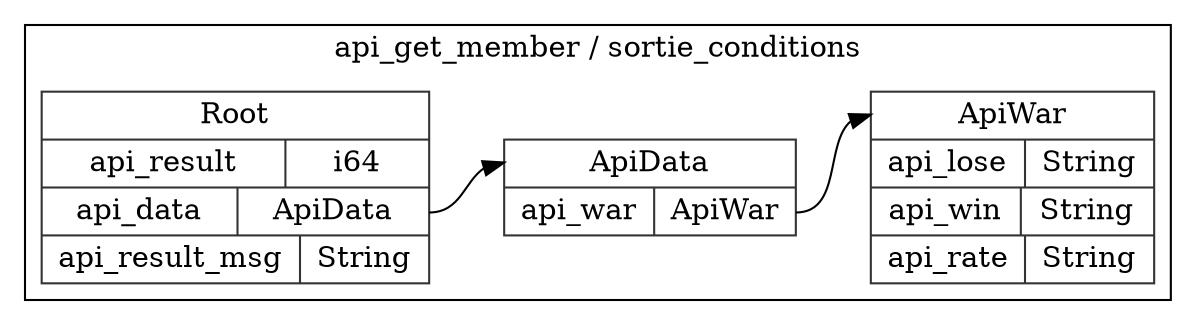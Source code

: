 digraph {
  rankdir=LR;
  subgraph cluster_0 {
    label="api_get_member / sortie_conditions";
    node [style="filled", color=white, style="solid", color=gray20];
    api_get_member__sortie_conditions__Root [label="<Root> Root  | { api_result | <api_result> i64 } | { api_data | <api_data> ApiData } | { api_result_msg | <api_result_msg> String }", shape=record];
    api_get_member__sortie_conditions__ApiData;
    api_get_member__sortie_conditions__Root:api_data:e -> api_get_member__sortie_conditions__ApiData:ApiData:w;
    api_get_member__sortie_conditions__ApiWar [label="<ApiWar> ApiWar  | { api_lose | <api_lose> String } | { api_win | <api_win> String } | { api_rate | <api_rate> String }", shape=record];
    api_get_member__sortie_conditions__ApiData [label="<ApiData> ApiData  | { api_war | <api_war> ApiWar }", shape=record];
    api_get_member__sortie_conditions__ApiData:api_war:e -> api_get_member__sortie_conditions__ApiWar:ApiWar:w;
  }
}
